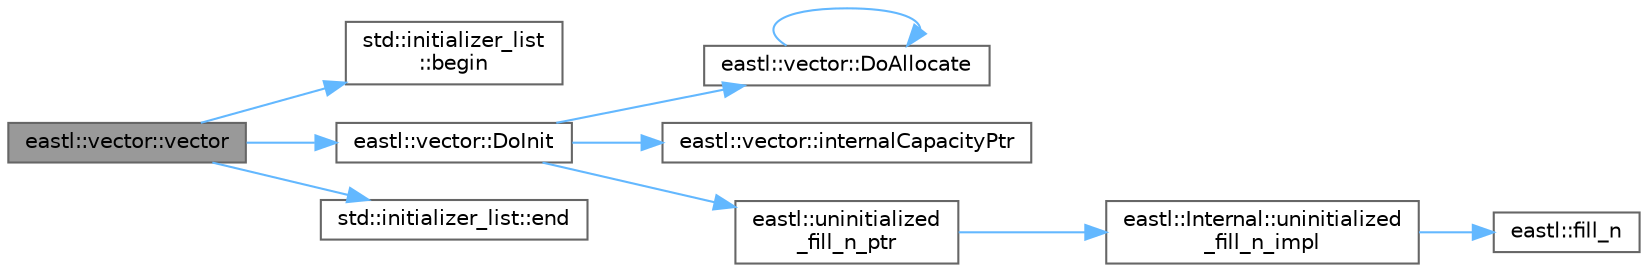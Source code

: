 digraph "eastl::vector::vector"
{
 // LATEX_PDF_SIZE
  bgcolor="transparent";
  edge [fontname=Helvetica,fontsize=10,labelfontname=Helvetica,labelfontsize=10];
  node [fontname=Helvetica,fontsize=10,shape=box,height=0.2,width=0.4];
  rankdir="LR";
  Node1 [id="Node000001",label="eastl::vector::vector",height=0.2,width=0.4,color="gray40", fillcolor="grey60", style="filled", fontcolor="black",tooltip=" "];
  Node1 -> Node2 [id="edge10_Node000001_Node000002",color="steelblue1",style="solid",tooltip=" "];
  Node2 [id="Node000002",label="std::initializer_list\l::begin",height=0.2,width=0.4,color="grey40", fillcolor="white", style="filled",URL="$classstd_1_1initializer__list.html#a9764f0e67f30359f99762af6f8c2e401",tooltip=" "];
  Node1 -> Node3 [id="edge11_Node000001_Node000003",color="steelblue1",style="solid",tooltip=" "];
  Node3 [id="Node000003",label="eastl::vector::DoInit",height=0.2,width=0.4,color="grey40", fillcolor="white", style="filled",URL="$classeastl_1_1vector.html#a736ddef65d0c3257e92d8eb975fa1ac3",tooltip=" "];
  Node3 -> Node4 [id="edge12_Node000003_Node000004",color="steelblue1",style="solid",tooltip=" "];
  Node4 [id="Node000004",label="eastl::vector::DoAllocate",height=0.2,width=0.4,color="grey40", fillcolor="white", style="filled",URL="$classeastl_1_1vector.html#ad21e0765046935a6d831f73bbd4e663f",tooltip=" "];
  Node4 -> Node4 [id="edge13_Node000004_Node000004",color="steelblue1",style="solid",tooltip=" "];
  Node3 -> Node5 [id="edge14_Node000003_Node000005",color="steelblue1",style="solid",tooltip=" "];
  Node5 [id="Node000005",label="eastl::vector::internalCapacityPtr",height=0.2,width=0.4,color="grey40", fillcolor="white", style="filled",URL="$classeastl_1_1vector.html#ae9f7a80149a259ac506fd513bc213dd0",tooltip=" "];
  Node3 -> Node6 [id="edge15_Node000003_Node000006",color="steelblue1",style="solid",tooltip=" "];
  Node6 [id="Node000006",label="eastl::uninitialized\l_fill_n_ptr",height=0.2,width=0.4,color="grey40", fillcolor="white", style="filled",URL="$namespaceeastl.html#ae070d3e292acdf9acc68889f0598ff34",tooltip=" "];
  Node6 -> Node7 [id="edge16_Node000006_Node000007",color="steelblue1",style="solid",tooltip=" "];
  Node7 [id="Node000007",label="eastl::Internal::uninitialized\l_fill_n_impl",height=0.2,width=0.4,color="grey40", fillcolor="white", style="filled",URL="$namespaceeastl_1_1_internal.html#a59478cbd04bbff367e7d3a4f9aff50a7",tooltip=" "];
  Node7 -> Node8 [id="edge17_Node000007_Node000008",color="steelblue1",style="solid",tooltip=" "];
  Node8 [id="Node000008",label="eastl::fill_n",height=0.2,width=0.4,color="grey40", fillcolor="white", style="filled",URL="$namespaceeastl.html#a0fd414d6d35532dcb44146e048d4a680",tooltip=" "];
  Node1 -> Node9 [id="edge18_Node000001_Node000009",color="steelblue1",style="solid",tooltip=" "];
  Node9 [id="Node000009",label="std::initializer_list::end",height=0.2,width=0.4,color="grey40", fillcolor="white", style="filled",URL="$classstd_1_1initializer__list.html#ae81976034149945787979d065b5bbbec",tooltip=" "];
}
